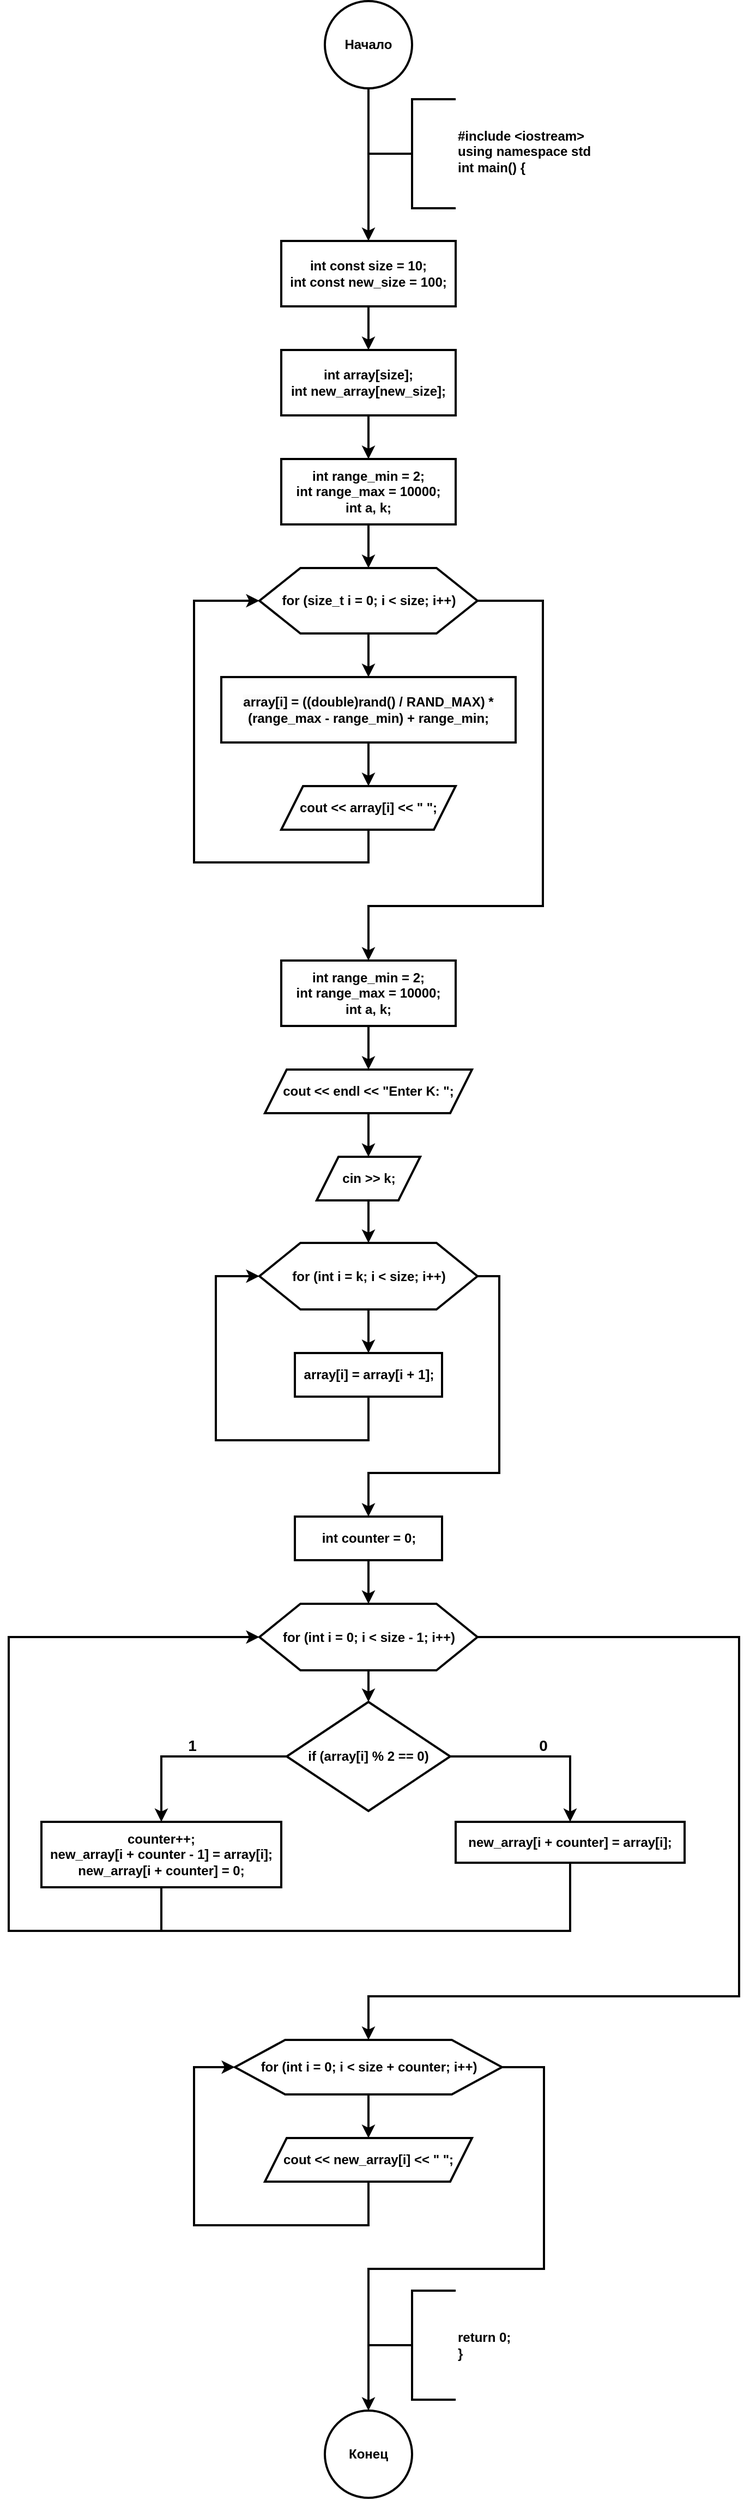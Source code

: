 <mxfile version="25.0.1">
  <diagram name="Страница — 1" id="NGiBN17EoOvD33yncUL7">
    <mxGraphModel dx="956" dy="1726" grid="1" gridSize="10" guides="1" tooltips="1" connect="1" arrows="1" fold="1" page="1" pageScale="1" pageWidth="827" pageHeight="1169" math="0" shadow="0">
      <root>
        <mxCell id="0" />
        <mxCell id="1" parent="0" />
        <mxCell id="8WwtTkFfbZWwlkaduaXR-1" value="&lt;b&gt;Начало&lt;/b&gt;" style="ellipse;whiteSpace=wrap;html=1;aspect=fixed;strokeWidth=2;" vertex="1" parent="1">
          <mxGeometry x="360" y="-30" width="80" height="80" as="geometry" />
        </mxCell>
        <mxCell id="8WwtTkFfbZWwlkaduaXR-2" value="" style="endArrow=classic;html=1;rounded=0;exitX=0.5;exitY=1;exitDx=0;exitDy=0;strokeWidth=2;entryX=0.5;entryY=0;entryDx=0;entryDy=0;" edge="1" parent="1" source="8WwtTkFfbZWwlkaduaXR-1" target="8WwtTkFfbZWwlkaduaXR-3">
          <mxGeometry width="50" height="50" relative="1" as="geometry">
            <mxPoint x="390" y="410" as="sourcePoint" />
            <mxPoint x="400" y="170" as="targetPoint" />
          </mxGeometry>
        </mxCell>
        <mxCell id="8WwtTkFfbZWwlkaduaXR-9" style="edgeStyle=orthogonalEdgeStyle;rounded=0;orthogonalLoop=1;jettySize=auto;html=1;exitX=0.5;exitY=1;exitDx=0;exitDy=0;entryX=0.5;entryY=0;entryDx=0;entryDy=0;strokeWidth=2;" edge="1" parent="1" source="8WwtTkFfbZWwlkaduaXR-3" target="8WwtTkFfbZWwlkaduaXR-8">
          <mxGeometry relative="1" as="geometry" />
        </mxCell>
        <mxCell id="8WwtTkFfbZWwlkaduaXR-3" value="&lt;b&gt;int const size = 10;&lt;/b&gt;&lt;div&gt;&lt;b&gt;int const new_size = 100;&lt;/b&gt;&lt;/div&gt;" style="rounded=0;whiteSpace=wrap;html=1;strokeWidth=2;" vertex="1" parent="1">
          <mxGeometry x="320" y="190" width="160" height="60" as="geometry" />
        </mxCell>
        <mxCell id="8WwtTkFfbZWwlkaduaXR-7" value="&lt;b&gt;#include &amp;lt;iostream&amp;gt;&lt;/b&gt;&lt;div&gt;&lt;b&gt;using namespace std&lt;/b&gt;&lt;/div&gt;&lt;div&gt;&lt;b&gt;int main() {&lt;/b&gt;&lt;br&gt;&lt;/div&gt;" style="text;html=1;align=left;verticalAlign=middle;whiteSpace=wrap;rounded=0;" vertex="1" parent="1">
          <mxGeometry x="480" y="80" width="140" height="55" as="geometry" />
        </mxCell>
        <mxCell id="8WwtTkFfbZWwlkaduaXR-11" style="edgeStyle=orthogonalEdgeStyle;rounded=0;orthogonalLoop=1;jettySize=auto;html=1;exitX=0.5;exitY=1;exitDx=0;exitDy=0;entryX=0.5;entryY=0;entryDx=0;entryDy=0;strokeWidth=2;" edge="1" parent="1" source="8WwtTkFfbZWwlkaduaXR-8" target="8WwtTkFfbZWwlkaduaXR-10">
          <mxGeometry relative="1" as="geometry" />
        </mxCell>
        <mxCell id="8WwtTkFfbZWwlkaduaXR-8" value="&lt;div&gt;&lt;b&gt;int array[size];&lt;/b&gt;&lt;/div&gt;&lt;div&gt;&lt;b&gt;int new_array[new_size];&lt;/b&gt;&lt;/div&gt;" style="rounded=0;whiteSpace=wrap;html=1;strokeWidth=2;" vertex="1" parent="1">
          <mxGeometry x="320" y="290" width="160" height="60" as="geometry" />
        </mxCell>
        <mxCell id="8WwtTkFfbZWwlkaduaXR-18" style="edgeStyle=orthogonalEdgeStyle;rounded=0;orthogonalLoop=1;jettySize=auto;html=1;exitX=0.5;exitY=1;exitDx=0;exitDy=0;entryX=0.5;entryY=0;entryDx=0;entryDy=0;strokeWidth=2;" edge="1" parent="1" source="8WwtTkFfbZWwlkaduaXR-10" target="8WwtTkFfbZWwlkaduaXR-17">
          <mxGeometry relative="1" as="geometry" />
        </mxCell>
        <mxCell id="8WwtTkFfbZWwlkaduaXR-10" value="&lt;b&gt;int range_min = 2;&lt;/b&gt;&lt;div&gt;&lt;b&gt;int range_max = 10000;&lt;/b&gt;&lt;/div&gt;&lt;div&gt;&lt;b&gt;int a, k;&lt;/b&gt;&lt;br&gt;&lt;/div&gt;" style="rounded=0;whiteSpace=wrap;html=1;strokeWidth=2;" vertex="1" parent="1">
          <mxGeometry x="320" y="390" width="160" height="60" as="geometry" />
        </mxCell>
        <mxCell id="8WwtTkFfbZWwlkaduaXR-16" style="edgeStyle=orthogonalEdgeStyle;rounded=0;orthogonalLoop=1;jettySize=auto;html=1;endArrow=none;endFill=0;strokeWidth=2;" edge="1" parent="1" source="8WwtTkFfbZWwlkaduaXR-15">
          <mxGeometry relative="1" as="geometry">
            <mxPoint x="400" y="110" as="targetPoint" />
          </mxGeometry>
        </mxCell>
        <mxCell id="8WwtTkFfbZWwlkaduaXR-15" value="" style="strokeWidth=2;html=1;shape=mxgraph.flowchart.annotation_1;align=left;pointerEvents=1;" vertex="1" parent="1">
          <mxGeometry x="440" y="60" width="40" height="100" as="geometry" />
        </mxCell>
        <mxCell id="8WwtTkFfbZWwlkaduaXR-21" style="edgeStyle=orthogonalEdgeStyle;rounded=0;orthogonalLoop=1;jettySize=auto;html=1;exitX=0.5;exitY=1;exitDx=0;exitDy=0;entryX=0.5;entryY=0;entryDx=0;entryDy=0;strokeWidth=2;" edge="1" parent="1" source="8WwtTkFfbZWwlkaduaXR-17" target="8WwtTkFfbZWwlkaduaXR-20">
          <mxGeometry relative="1" as="geometry" />
        </mxCell>
        <mxCell id="8WwtTkFfbZWwlkaduaXR-27" style="edgeStyle=orthogonalEdgeStyle;rounded=0;orthogonalLoop=1;jettySize=auto;html=1;strokeWidth=2;entryX=0.5;entryY=0;entryDx=0;entryDy=0;" edge="1" parent="1" source="8WwtTkFfbZWwlkaduaXR-17" target="8WwtTkFfbZWwlkaduaXR-29">
          <mxGeometry relative="1" as="geometry">
            <mxPoint x="610.0" y="520" as="targetPoint" />
            <Array as="points">
              <mxPoint x="560" y="520" />
              <mxPoint x="560" y="800" />
              <mxPoint x="400" y="800" />
            </Array>
          </mxGeometry>
        </mxCell>
        <mxCell id="8WwtTkFfbZWwlkaduaXR-17" value="&lt;b&gt;for (size_t i = 0; i &amp;lt; size; i++)&lt;/b&gt;" style="verticalLabelPosition=middle;verticalAlign=middle;html=1;shape=hexagon;perimeter=hexagonPerimeter2;arcSize=6;size=0.188;strokeWidth=2;labelPosition=center;align=center;" vertex="1" parent="1">
          <mxGeometry x="300" y="490" width="200" height="60" as="geometry" />
        </mxCell>
        <mxCell id="8WwtTkFfbZWwlkaduaXR-24" style="edgeStyle=orthogonalEdgeStyle;rounded=0;orthogonalLoop=1;jettySize=auto;html=1;exitX=0.5;exitY=1;exitDx=0;exitDy=0;entryX=0.5;entryY=0;entryDx=0;entryDy=0;strokeWidth=2;" edge="1" parent="1" source="8WwtTkFfbZWwlkaduaXR-20">
          <mxGeometry relative="1" as="geometry">
            <mxPoint x="400" y="690" as="targetPoint" />
          </mxGeometry>
        </mxCell>
        <mxCell id="8WwtTkFfbZWwlkaduaXR-20" value="&lt;b&gt;&lt;span style=&quot;color: rgb(0, 0, 0); font-family: Helvetica; font-size: 12px; font-style: normal; font-variant-ligatures: normal; font-variant-caps: normal; letter-spacing: normal; orphans: 2; text-align: left; text-indent: 0px; text-transform: none; widows: 2; word-spacing: 0px; -webkit-text-stroke-width: 0px; white-space: normal; background-color: rgb(251, 251, 251); text-decoration-thickness: initial; text-decoration-style: initial; text-decoration-color: initial; float: none; display: inline !important;&quot;&gt;array[i] = ((double)rand() / RAND_MAX) * (range_max - range_min) + range_min;&lt;/span&gt;&lt;br&gt;&lt;/b&gt;" style="rounded=0;whiteSpace=wrap;html=1;strokeWidth=2;" vertex="1" parent="1">
          <mxGeometry x="265" y="590" width="270" height="60" as="geometry" />
        </mxCell>
        <mxCell id="8WwtTkFfbZWwlkaduaXR-26" style="edgeStyle=orthogonalEdgeStyle;rounded=0;orthogonalLoop=1;jettySize=auto;html=1;entryX=0;entryY=0.5;entryDx=0;entryDy=0;strokeWidth=2;exitX=0.5;exitY=1;exitDx=0;exitDy=0;" edge="1" parent="1" source="8WwtTkFfbZWwlkaduaXR-28" target="8WwtTkFfbZWwlkaduaXR-17">
          <mxGeometry relative="1" as="geometry">
            <mxPoint x="430" y="780" as="sourcePoint" />
            <Array as="points">
              <mxPoint x="400" y="760" />
              <mxPoint x="240" y="760" />
              <mxPoint x="240" y="520" />
            </Array>
          </mxGeometry>
        </mxCell>
        <mxCell id="8WwtTkFfbZWwlkaduaXR-28" value="&lt;b&gt;cout &amp;lt;&amp;lt; array[i] &amp;lt;&amp;lt; &quot; &quot;;&lt;/b&gt;" style="shape=parallelogram;perimeter=parallelogramPerimeter;whiteSpace=wrap;html=1;fixedSize=1;strokeWidth=2;" vertex="1" parent="1">
          <mxGeometry x="320" y="690" width="160" height="40" as="geometry" />
        </mxCell>
        <mxCell id="8WwtTkFfbZWwlkaduaXR-31" style="edgeStyle=orthogonalEdgeStyle;rounded=0;orthogonalLoop=1;jettySize=auto;html=1;entryX=0.5;entryY=0;entryDx=0;entryDy=0;strokeWidth=2;" edge="1" parent="1" source="8WwtTkFfbZWwlkaduaXR-29" target="8WwtTkFfbZWwlkaduaXR-30">
          <mxGeometry relative="1" as="geometry" />
        </mxCell>
        <mxCell id="8WwtTkFfbZWwlkaduaXR-29" value="&lt;b&gt;int range_min = 2;&lt;/b&gt;&lt;div&gt;&lt;b&gt;int range_max = 10000;&lt;/b&gt;&lt;/div&gt;&lt;div&gt;&lt;b&gt;int a, k;&lt;/b&gt;&lt;br&gt;&lt;/div&gt;" style="rounded=0;whiteSpace=wrap;html=1;strokeWidth=2;" vertex="1" parent="1">
          <mxGeometry x="320" y="850" width="160" height="60" as="geometry" />
        </mxCell>
        <mxCell id="8WwtTkFfbZWwlkaduaXR-34" style="edgeStyle=orthogonalEdgeStyle;rounded=0;orthogonalLoop=1;jettySize=auto;html=1;entryX=0.5;entryY=0;entryDx=0;entryDy=0;strokeWidth=2;" edge="1" parent="1" source="8WwtTkFfbZWwlkaduaXR-30" target="8WwtTkFfbZWwlkaduaXR-33">
          <mxGeometry relative="1" as="geometry" />
        </mxCell>
        <mxCell id="8WwtTkFfbZWwlkaduaXR-30" value="&lt;b&gt;cout &amp;lt;&amp;lt; endl &amp;lt;&amp;lt; &quot;Enter K: &quot;;&lt;/b&gt;" style="shape=parallelogram;perimeter=parallelogramPerimeter;whiteSpace=wrap;html=1;fixedSize=1;strokeWidth=2;" vertex="1" parent="1">
          <mxGeometry x="305" y="950" width="190" height="40" as="geometry" />
        </mxCell>
        <mxCell id="8WwtTkFfbZWwlkaduaXR-37" style="edgeStyle=orthogonalEdgeStyle;rounded=0;orthogonalLoop=1;jettySize=auto;html=1;entryX=0.5;entryY=0;entryDx=0;entryDy=0;strokeWidth=2;" edge="1" parent="1" source="8WwtTkFfbZWwlkaduaXR-33" target="8WwtTkFfbZWwlkaduaXR-36">
          <mxGeometry relative="1" as="geometry" />
        </mxCell>
        <mxCell id="8WwtTkFfbZWwlkaduaXR-33" value="&lt;span style=&quot;text-align: left;&quot;&gt;&lt;b&gt;cin &amp;gt;&amp;gt; k;&lt;/b&gt;&lt;/span&gt;" style="shape=parallelogram;perimeter=parallelogramPerimeter;whiteSpace=wrap;html=1;fixedSize=1;strokeWidth=2;" vertex="1" parent="1">
          <mxGeometry x="352.5" y="1030" width="95" height="40" as="geometry" />
        </mxCell>
        <mxCell id="8WwtTkFfbZWwlkaduaXR-39" style="edgeStyle=orthogonalEdgeStyle;rounded=0;orthogonalLoop=1;jettySize=auto;html=1;entryX=0.5;entryY=0;entryDx=0;entryDy=0;strokeWidth=2;" edge="1" parent="1" source="8WwtTkFfbZWwlkaduaXR-36" target="8WwtTkFfbZWwlkaduaXR-38">
          <mxGeometry relative="1" as="geometry" />
        </mxCell>
        <mxCell id="8WwtTkFfbZWwlkaduaXR-42" style="edgeStyle=orthogonalEdgeStyle;rounded=0;orthogonalLoop=1;jettySize=auto;html=1;entryX=0.5;entryY=0;entryDx=0;entryDy=0;strokeWidth=2;" edge="1" parent="1" source="8WwtTkFfbZWwlkaduaXR-36" target="8WwtTkFfbZWwlkaduaXR-41">
          <mxGeometry relative="1" as="geometry">
            <mxPoint x="400" y="1320" as="targetPoint" />
            <Array as="points">
              <mxPoint x="520" y="1140" />
              <mxPoint x="520" y="1320" />
              <mxPoint x="400" y="1320" />
            </Array>
          </mxGeometry>
        </mxCell>
        <mxCell id="8WwtTkFfbZWwlkaduaXR-36" value="&lt;b&gt;for (int i = k; i &amp;lt; size; i++)&lt;/b&gt;" style="verticalLabelPosition=middle;verticalAlign=middle;html=1;shape=hexagon;perimeter=hexagonPerimeter2;arcSize=6;size=0.188;strokeWidth=2;labelPosition=center;align=center;" vertex="1" parent="1">
          <mxGeometry x="300" y="1109" width="200" height="61" as="geometry" />
        </mxCell>
        <mxCell id="8WwtTkFfbZWwlkaduaXR-40" style="edgeStyle=orthogonalEdgeStyle;rounded=0;orthogonalLoop=1;jettySize=auto;html=1;entryX=0;entryY=0.5;entryDx=0;entryDy=0;strokeWidth=2;" edge="1" parent="1" source="8WwtTkFfbZWwlkaduaXR-38" target="8WwtTkFfbZWwlkaduaXR-36">
          <mxGeometry relative="1" as="geometry">
            <mxPoint x="240" y="1140" as="targetPoint" />
            <Array as="points">
              <mxPoint x="400" y="1290" />
              <mxPoint x="260" y="1290" />
              <mxPoint x="260" y="1140" />
            </Array>
          </mxGeometry>
        </mxCell>
        <mxCell id="8WwtTkFfbZWwlkaduaXR-38" value="&lt;div style=&quot;text-align: left;&quot;&gt;&lt;span style=&quot;background-color: initial;&quot;&gt;&lt;b&gt;array[i] = array[i + 1];&lt;/b&gt;&lt;/span&gt;&lt;/div&gt;" style="rounded=0;whiteSpace=wrap;html=1;strokeWidth=2;" vertex="1" parent="1">
          <mxGeometry x="332.5" y="1210" width="135" height="40" as="geometry" />
        </mxCell>
        <mxCell id="8WwtTkFfbZWwlkaduaXR-44" style="edgeStyle=orthogonalEdgeStyle;rounded=0;orthogonalLoop=1;jettySize=auto;html=1;entryX=0.5;entryY=0;entryDx=0;entryDy=0;strokeWidth=2;" edge="1" parent="1" source="8WwtTkFfbZWwlkaduaXR-41" target="8WwtTkFfbZWwlkaduaXR-43">
          <mxGeometry relative="1" as="geometry" />
        </mxCell>
        <mxCell id="8WwtTkFfbZWwlkaduaXR-41" value="int counter = 0;" style="rounded=0;whiteSpace=wrap;html=1;strokeWidth=2;fontStyle=1" vertex="1" parent="1">
          <mxGeometry x="332.5" y="1360" width="135" height="40" as="geometry" />
        </mxCell>
        <mxCell id="8WwtTkFfbZWwlkaduaXR-61" style="edgeStyle=orthogonalEdgeStyle;rounded=0;orthogonalLoop=1;jettySize=auto;html=1;entryX=0.5;entryY=0;entryDx=0;entryDy=0;strokeWidth=2;" edge="1" parent="1" source="8WwtTkFfbZWwlkaduaXR-43" target="8WwtTkFfbZWwlkaduaXR-60">
          <mxGeometry relative="1" as="geometry">
            <mxPoint x="760" y="1800" as="targetPoint" />
            <Array as="points">
              <mxPoint x="740" y="1471" />
              <mxPoint x="740" y="1800" />
              <mxPoint x="400" y="1800" />
            </Array>
          </mxGeometry>
        </mxCell>
        <mxCell id="8WwtTkFfbZWwlkaduaXR-43" value="&lt;b&gt;for (int i = 0; i &amp;lt; size - 1; i++)&lt;/b&gt;" style="verticalLabelPosition=middle;verticalAlign=middle;html=1;shape=hexagon;perimeter=hexagonPerimeter2;arcSize=6;size=0.188;strokeWidth=2;labelPosition=center;align=center;" vertex="1" parent="1">
          <mxGeometry x="300" y="1440" width="200" height="61" as="geometry" />
        </mxCell>
        <mxCell id="8WwtTkFfbZWwlkaduaXR-55" style="edgeStyle=orthogonalEdgeStyle;rounded=0;orthogonalLoop=1;jettySize=auto;html=1;entryX=0.5;entryY=0;entryDx=0;entryDy=0;strokeWidth=2;" edge="1" parent="1" source="8WwtTkFfbZWwlkaduaXR-45" target="8WwtTkFfbZWwlkaduaXR-47">
          <mxGeometry relative="1" as="geometry" />
        </mxCell>
        <mxCell id="8WwtTkFfbZWwlkaduaXR-62" value="&lt;b&gt;&lt;font style=&quot;font-size: 14px;&quot;&gt;1&lt;/font&gt;&lt;/b&gt;" style="edgeLabel;html=1;align=center;verticalAlign=bottom;resizable=0;points=[];labelPosition=center;verticalLabelPosition=top;" vertex="1" connectable="0" parent="8WwtTkFfbZWwlkaduaXR-55">
          <mxGeometry relative="1" as="geometry">
            <mxPoint as="offset" />
          </mxGeometry>
        </mxCell>
        <mxCell id="8WwtTkFfbZWwlkaduaXR-57" style="edgeStyle=orthogonalEdgeStyle;rounded=0;orthogonalLoop=1;jettySize=auto;html=1;entryX=0.5;entryY=0;entryDx=0;entryDy=0;strokeWidth=2;" edge="1" parent="1" source="8WwtTkFfbZWwlkaduaXR-45" target="8WwtTkFfbZWwlkaduaXR-50">
          <mxGeometry relative="1" as="geometry" />
        </mxCell>
        <mxCell id="8WwtTkFfbZWwlkaduaXR-63" value="&lt;b&gt;&lt;font style=&quot;font-size: 14px;&quot;&gt;0&lt;/font&gt;&lt;/b&gt;" style="edgeLabel;html=1;align=center;verticalAlign=bottom;resizable=0;points=[];labelPosition=center;verticalLabelPosition=top;" vertex="1" connectable="0" parent="8WwtTkFfbZWwlkaduaXR-57">
          <mxGeometry relative="1" as="geometry">
            <mxPoint as="offset" />
          </mxGeometry>
        </mxCell>
        <mxCell id="8WwtTkFfbZWwlkaduaXR-45" value="&lt;b&gt;if (array[i] % 2 == 0)&lt;/b&gt;" style="strokeWidth=2;html=1;shape=mxgraph.flowchart.decision;whiteSpace=wrap;" vertex="1" parent="1">
          <mxGeometry x="325" y="1530" width="150" height="100" as="geometry" />
        </mxCell>
        <mxCell id="8WwtTkFfbZWwlkaduaXR-46" style="edgeStyle=orthogonalEdgeStyle;rounded=0;orthogonalLoop=1;jettySize=auto;html=1;entryX=0.5;entryY=0;entryDx=0;entryDy=0;entryPerimeter=0;strokeWidth=2;" edge="1" parent="1" source="8WwtTkFfbZWwlkaduaXR-43" target="8WwtTkFfbZWwlkaduaXR-45">
          <mxGeometry relative="1" as="geometry" />
        </mxCell>
        <mxCell id="8WwtTkFfbZWwlkaduaXR-53" style="edgeStyle=orthogonalEdgeStyle;rounded=0;orthogonalLoop=1;jettySize=auto;html=1;entryX=0;entryY=0.5;entryDx=0;entryDy=0;strokeWidth=2;" edge="1" parent="1" source="8WwtTkFfbZWwlkaduaXR-47" target="8WwtTkFfbZWwlkaduaXR-43">
          <mxGeometry relative="1" as="geometry">
            <mxPoint y="1470" as="targetPoint" />
            <Array as="points">
              <mxPoint x="210" y="1740" />
              <mxPoint x="70" y="1740" />
              <mxPoint x="70" y="1471" />
            </Array>
          </mxGeometry>
        </mxCell>
        <mxCell id="8WwtTkFfbZWwlkaduaXR-47" value="&lt;div&gt;&lt;b&gt;counter++;&lt;/b&gt;&lt;/div&gt;&lt;div&gt;&lt;b&gt;new_array[i + counter - 1] = array[i];&lt;/b&gt;&lt;/div&gt;&lt;div&gt;&lt;b&gt;new_array[i + counter] = 0;&lt;/b&gt;&lt;/div&gt;" style="rounded=0;whiteSpace=wrap;html=1;strokeWidth=2;" vertex="1" parent="1">
          <mxGeometry x="100" y="1640" width="220" height="60" as="geometry" />
        </mxCell>
        <mxCell id="8WwtTkFfbZWwlkaduaXR-58" style="edgeStyle=orthogonalEdgeStyle;rounded=0;orthogonalLoop=1;jettySize=auto;html=1;endArrow=none;endFill=0;strokeWidth=2;" edge="1" parent="1" source="8WwtTkFfbZWwlkaduaXR-50">
          <mxGeometry relative="1" as="geometry">
            <mxPoint x="180" y="1740" as="targetPoint" />
            <Array as="points">
              <mxPoint x="585" y="1740" />
            </Array>
          </mxGeometry>
        </mxCell>
        <mxCell id="8WwtTkFfbZWwlkaduaXR-50" value="&lt;b&gt;new_array[i + counter] = array[i];&lt;/b&gt;" style="rounded=0;whiteSpace=wrap;html=1;strokeWidth=2;" vertex="1" parent="1">
          <mxGeometry x="480" y="1640" width="210" height="37.5" as="geometry" />
        </mxCell>
        <mxCell id="8WwtTkFfbZWwlkaduaXR-65" style="edgeStyle=orthogonalEdgeStyle;rounded=0;orthogonalLoop=1;jettySize=auto;html=1;entryX=0.5;entryY=0;entryDx=0;entryDy=0;strokeWidth=2;" edge="1" parent="1" source="8WwtTkFfbZWwlkaduaXR-60" target="8WwtTkFfbZWwlkaduaXR-64">
          <mxGeometry relative="1" as="geometry" />
        </mxCell>
        <mxCell id="8WwtTkFfbZWwlkaduaXR-72" style="edgeStyle=orthogonalEdgeStyle;rounded=0;orthogonalLoop=1;jettySize=auto;html=1;entryX=0.5;entryY=0;entryDx=0;entryDy=0;strokeWidth=2;" edge="1" parent="1" source="8WwtTkFfbZWwlkaduaXR-60" target="8WwtTkFfbZWwlkaduaXR-70">
          <mxGeometry relative="1" as="geometry">
            <mxPoint x="400" y="2080" as="targetPoint" />
            <Array as="points">
              <mxPoint x="561" y="1865" />
              <mxPoint x="561" y="2050" />
              <mxPoint x="400" y="2050" />
            </Array>
          </mxGeometry>
        </mxCell>
        <mxCell id="8WwtTkFfbZWwlkaduaXR-60" value="&lt;b&gt;for (int i = 0; i &amp;lt; size + counter; i++)&lt;/b&gt;" style="verticalLabelPosition=middle;verticalAlign=middle;html=1;shape=hexagon;perimeter=hexagonPerimeter2;arcSize=6;size=0.188;strokeWidth=2;labelPosition=center;align=center;" vertex="1" parent="1">
          <mxGeometry x="277.5" y="1840" width="245" height="50" as="geometry" />
        </mxCell>
        <mxCell id="8WwtTkFfbZWwlkaduaXR-69" style="edgeStyle=orthogonalEdgeStyle;rounded=0;orthogonalLoop=1;jettySize=auto;html=1;entryX=0;entryY=0.5;entryDx=0;entryDy=0;strokeWidth=2;" edge="1" parent="1" source="8WwtTkFfbZWwlkaduaXR-64" target="8WwtTkFfbZWwlkaduaXR-60">
          <mxGeometry relative="1" as="geometry">
            <mxPoint x="200" y="1870" as="targetPoint" />
            <Array as="points">
              <mxPoint x="400" y="2010" />
              <mxPoint x="240" y="2010" />
              <mxPoint x="240" y="1865" />
            </Array>
          </mxGeometry>
        </mxCell>
        <mxCell id="8WwtTkFfbZWwlkaduaXR-64" value="&lt;b&gt;cout &amp;lt;&amp;lt; new_array[i] &amp;lt;&amp;lt; &quot; &quot;;&lt;/b&gt;" style="shape=parallelogram;perimeter=parallelogramPerimeter;whiteSpace=wrap;html=1;fixedSize=1;strokeWidth=2;" vertex="1" parent="1">
          <mxGeometry x="305" y="1930" width="190" height="40" as="geometry" />
        </mxCell>
        <mxCell id="8WwtTkFfbZWwlkaduaXR-70" value="&lt;b&gt;Конец&lt;/b&gt;" style="ellipse;whiteSpace=wrap;html=1;aspect=fixed;strokeWidth=2;" vertex="1" parent="1">
          <mxGeometry x="360" y="2180" width="80" height="80" as="geometry" />
        </mxCell>
        <mxCell id="8WwtTkFfbZWwlkaduaXR-74" style="edgeStyle=orthogonalEdgeStyle;rounded=0;orthogonalLoop=1;jettySize=auto;html=1;strokeWidth=2;endArrow=none;endFill=0;" edge="1" parent="1" source="8WwtTkFfbZWwlkaduaXR-73">
          <mxGeometry relative="1" as="geometry">
            <mxPoint x="400" y="2120" as="targetPoint" />
          </mxGeometry>
        </mxCell>
        <mxCell id="8WwtTkFfbZWwlkaduaXR-73" value="" style="strokeWidth=2;html=1;shape=mxgraph.flowchart.annotation_1;align=left;pointerEvents=1;rotation=0;" vertex="1" parent="1">
          <mxGeometry x="440" y="2070" width="40" height="100" as="geometry" />
        </mxCell>
        <mxCell id="8WwtTkFfbZWwlkaduaXR-75" value="&lt;div&gt;&lt;b&gt;return 0;&lt;/b&gt;&lt;/div&gt;&lt;div&gt;&lt;b&gt;}&lt;/b&gt;&lt;/div&gt;" style="text;html=1;align=left;verticalAlign=middle;whiteSpace=wrap;rounded=0;" vertex="1" parent="1">
          <mxGeometry x="480" y="2096.25" width="60" height="47.5" as="geometry" />
        </mxCell>
      </root>
    </mxGraphModel>
  </diagram>
</mxfile>
